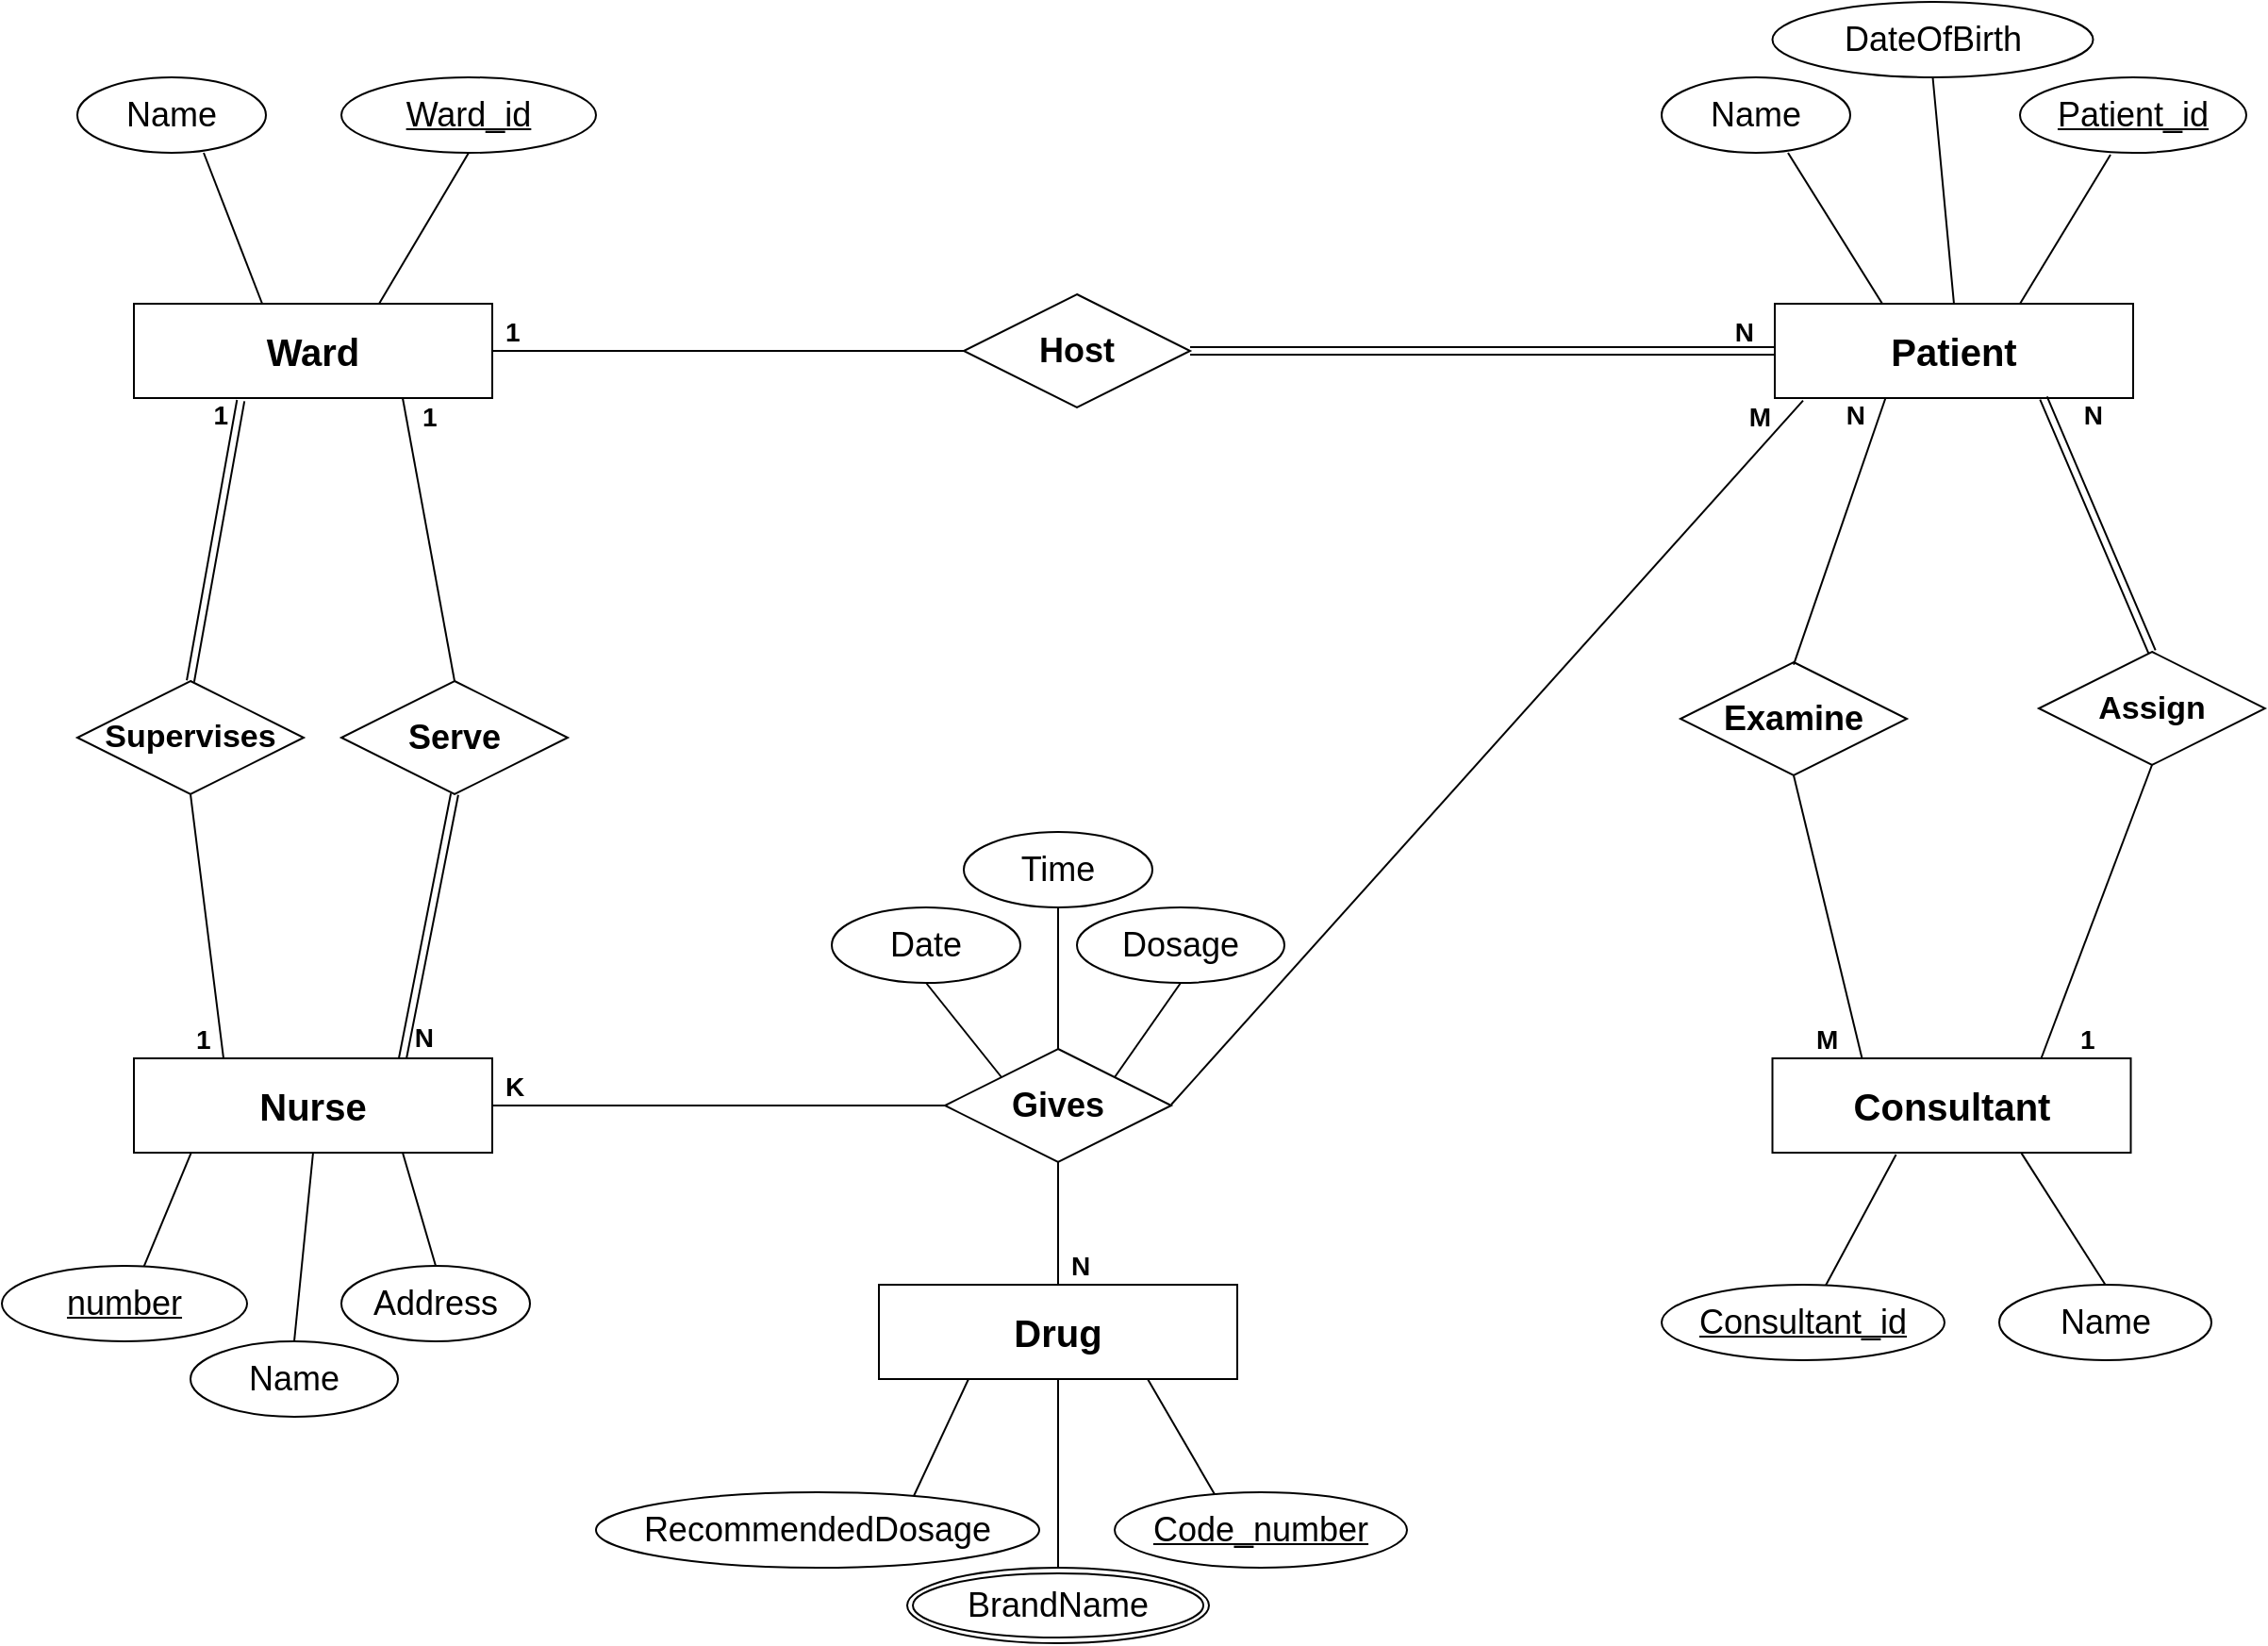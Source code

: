 <mxfile version="22.1.22" type="device">
  <diagram name="Page-1" id="YvsTHPCTIXLpTZI9YfE7">
    <mxGraphModel dx="1615" dy="871" grid="1" gridSize="10" guides="1" tooltips="1" connect="1" arrows="1" fold="1" page="1" pageScale="1" pageWidth="850" pageHeight="1100" math="0" shadow="0">
      <root>
        <mxCell id="0" />
        <mxCell id="1" parent="0" />
        <mxCell id="humndak8_3n1T79xHsqS-7" value="" style="endArrow=none;html=1;rounded=0;entryX=0.67;entryY=1;entryDx=0;entryDy=0;exitX=0.358;exitY=0;exitDx=0;exitDy=0;exitPerimeter=0;entryPerimeter=0;" parent="1" target="humndak8_3n1T79xHsqS-28" edge="1" source="humndak8_3n1T79xHsqS-33">
          <mxGeometry width="50" height="50" relative="1" as="geometry">
            <mxPoint x="259.04" y="320" as="sourcePoint" />
            <mxPoint x="170" y="275" as="targetPoint" />
          </mxGeometry>
        </mxCell>
        <mxCell id="humndak8_3n1T79xHsqS-18" value="" style="endArrow=none;html=1;rounded=0;exitX=0.75;exitY=0;exitDx=0;exitDy=0;entryX=0.5;entryY=1;entryDx=0;entryDy=0;" parent="1" target="humndak8_3n1T79xHsqS-27" edge="1">
          <mxGeometry width="50" height="50" relative="1" as="geometry">
            <mxPoint x="360" y="320" as="sourcePoint" />
            <mxPoint x="404" y="237.5" as="targetPoint" />
          </mxGeometry>
        </mxCell>
        <mxCell id="humndak8_3n1T79xHsqS-27" value="&lt;font style=&quot;font-size: 18px;&quot;&gt;Ward_id&lt;/font&gt;" style="ellipse;whiteSpace=wrap;html=1;align=center;fontStyle=4;" parent="1" vertex="1">
          <mxGeometry x="340" y="200" width="135" height="40" as="geometry" />
        </mxCell>
        <mxCell id="humndak8_3n1T79xHsqS-28" value="&lt;font style=&quot;font-size: 18px;&quot;&gt;Name&lt;/font&gt;" style="ellipse;whiteSpace=wrap;html=1;align=center;" parent="1" vertex="1">
          <mxGeometry x="200" y="200" width="100" height="40" as="geometry" />
        </mxCell>
        <mxCell id="humndak8_3n1T79xHsqS-33" value="&lt;b&gt;&lt;font style=&quot;font-size: 20px;&quot;&gt;Ward&lt;/font&gt;&lt;/b&gt;" style="whiteSpace=wrap;html=1;align=center;" parent="1" vertex="1">
          <mxGeometry x="230" y="320" width="190" height="50" as="geometry" />
        </mxCell>
        <mxCell id="humndak8_3n1T79xHsqS-34" value="" style="endArrow=none;html=1;rounded=0;entryX=0.67;entryY=1;entryDx=0;entryDy=0;exitX=0.3;exitY=0;exitDx=0;exitDy=0;entryPerimeter=0;exitPerimeter=0;" parent="1" target="humndak8_3n1T79xHsqS-40" edge="1" source="humndak8_3n1T79xHsqS-44">
          <mxGeometry width="50" height="50" relative="1" as="geometry">
            <mxPoint x="1129.04" y="320" as="sourcePoint" />
            <mxPoint x="1040" y="275" as="targetPoint" />
          </mxGeometry>
        </mxCell>
        <mxCell id="humndak8_3n1T79xHsqS-37" value="" style="endArrow=none;html=1;rounded=0;exitX=0.75;exitY=0;exitDx=0;exitDy=0;entryX=0.4;entryY=1.025;entryDx=0;entryDy=0;entryPerimeter=0;" parent="1" target="humndak8_3n1T79xHsqS-39" edge="1">
          <mxGeometry width="50" height="50" relative="1" as="geometry">
            <mxPoint x="1230" y="320" as="sourcePoint" />
            <mxPoint x="1274" y="237.5" as="targetPoint" />
          </mxGeometry>
        </mxCell>
        <mxCell id="humndak8_3n1T79xHsqS-39" value="&lt;font style=&quot;font-size: 18px;&quot;&gt;Patient_id&lt;/font&gt;" style="ellipse;whiteSpace=wrap;html=1;align=center;fontStyle=4;" parent="1" vertex="1">
          <mxGeometry x="1230" y="200" width="120" height="40" as="geometry" />
        </mxCell>
        <mxCell id="humndak8_3n1T79xHsqS-40" value="&lt;font style=&quot;font-size: 18px;&quot;&gt;Name&lt;/font&gt;" style="ellipse;whiteSpace=wrap;html=1;align=center;" parent="1" vertex="1">
          <mxGeometry x="1040" y="200" width="100" height="40" as="geometry" />
        </mxCell>
        <mxCell id="humndak8_3n1T79xHsqS-44" value="&lt;b&gt;&lt;font style=&quot;font-size: 20px;&quot;&gt;Patient&lt;/font&gt;&lt;/b&gt;" style="whiteSpace=wrap;html=1;align=center;" parent="1" vertex="1">
          <mxGeometry x="1100" y="320" width="190" height="50" as="geometry" />
        </mxCell>
        <mxCell id="humndak8_3n1T79xHsqS-47" value="&lt;font style=&quot;font-size: 18px;&quot;&gt;DateOfBirth&lt;/font&gt;" style="ellipse;whiteSpace=wrap;html=1;align=center;" parent="1" vertex="1">
          <mxGeometry x="1098.75" y="160" width="170" height="40" as="geometry" />
        </mxCell>
        <mxCell id="humndak8_3n1T79xHsqS-48" value="" style="endArrow=none;html=1;rounded=0;exitX=0.5;exitY=0;exitDx=0;exitDy=0;entryX=0.5;entryY=1;entryDx=0;entryDy=0;" parent="1" source="humndak8_3n1T79xHsqS-44" target="humndak8_3n1T79xHsqS-47" edge="1">
          <mxGeometry relative="1" as="geometry">
            <mxPoint x="1170" y="240" as="sourcePoint" />
            <mxPoint x="1330" y="240" as="targetPoint" />
          </mxGeometry>
        </mxCell>
        <mxCell id="humndak8_3n1T79xHsqS-56" value="&lt;b&gt;&lt;font style=&quot;font-size: 18px;&quot;&gt;Host&lt;/font&gt;&lt;/b&gt;" style="shape=rhombus;perimeter=rhombusPerimeter;whiteSpace=wrap;html=1;align=center;" parent="1" vertex="1">
          <mxGeometry x="670" y="315" width="120" height="60" as="geometry" />
        </mxCell>
        <mxCell id="humndak8_3n1T79xHsqS-57" value="" style="shape=link;html=1;rounded=0;entryX=0;entryY=0.5;entryDx=0;entryDy=0;exitX=1;exitY=0.5;exitDx=0;exitDy=0;" parent="1" source="humndak8_3n1T79xHsqS-56" target="humndak8_3n1T79xHsqS-44" edge="1">
          <mxGeometry relative="1" as="geometry">
            <mxPoint x="790" y="344.5" as="sourcePoint" />
            <mxPoint x="950" y="344.5" as="targetPoint" />
            <Array as="points">
              <mxPoint x="810" y="345" />
            </Array>
          </mxGeometry>
        </mxCell>
        <mxCell id="humndak8_3n1T79xHsqS-58" value="&lt;b&gt;&lt;font style=&quot;font-size: 14px;&quot;&gt;N&lt;/font&gt;&lt;/b&gt;" style="resizable=0;html=1;whiteSpace=wrap;align=right;verticalAlign=bottom;" parent="humndak8_3n1T79xHsqS-57" connectable="0" vertex="1">
          <mxGeometry x="1" relative="1" as="geometry">
            <mxPoint x="-10" as="offset" />
          </mxGeometry>
        </mxCell>
        <mxCell id="humndak8_3n1T79xHsqS-61" value="" style="endArrow=none;html=1;rounded=0;entryX=0.5;entryY=0;entryDx=0;entryDy=0;exitX=0.5;exitY=1;exitDx=0;exitDy=0;" parent="1" source="humndak8_3n1T79xHsqS-71" target="humndak8_3n1T79xHsqS-67" edge="1">
          <mxGeometry width="50" height="50" relative="1" as="geometry">
            <mxPoint x="259.04" y="720" as="sourcePoint" />
            <mxPoint x="170" y="675" as="targetPoint" />
          </mxGeometry>
        </mxCell>
        <mxCell id="humndak8_3n1T79xHsqS-62" value="" style="endArrow=none;html=1;rounded=0;entryX=0.75;entryY=1;entryDx=0;entryDy=0;exitX=0.5;exitY=0;exitDx=0;exitDy=0;" parent="1" source="humndak8_3n1T79xHsqS-68" target="humndak8_3n1T79xHsqS-71" edge="1">
          <mxGeometry width="50" height="50" relative="1" as="geometry">
            <mxPoint x="298.08" y="720" as="sourcePoint" />
            <mxPoint x="260" y="635" as="targetPoint" />
          </mxGeometry>
        </mxCell>
        <mxCell id="humndak8_3n1T79xHsqS-64" value="" style="endArrow=none;html=1;rounded=0;entryX=0.571;entryY=0.073;entryDx=0;entryDy=0;entryPerimeter=0;exitX=0.163;exitY=0.972;exitDx=0;exitDy=0;exitPerimeter=0;" parent="1" source="humndak8_3n1T79xHsqS-71" target="humndak8_3n1T79xHsqS-66" edge="1">
          <mxGeometry width="50" height="50" relative="1" as="geometry">
            <mxPoint x="290" y="810" as="sourcePoint" />
            <mxPoint x="404" y="637.5" as="targetPoint" />
            <Array as="points" />
          </mxGeometry>
        </mxCell>
        <mxCell id="humndak8_3n1T79xHsqS-66" value="&lt;font style=&quot;font-size: 18px;&quot;&gt;number&lt;/font&gt;" style="ellipse;whiteSpace=wrap;html=1;align=center;fontStyle=4;" parent="1" vertex="1">
          <mxGeometry x="160" y="830" width="130" height="40" as="geometry" />
        </mxCell>
        <mxCell id="humndak8_3n1T79xHsqS-67" value="&lt;font style=&quot;font-size: 18px;&quot;&gt;Name&lt;/font&gt;" style="ellipse;whiteSpace=wrap;html=1;align=center;" parent="1" vertex="1">
          <mxGeometry x="260" y="870" width="110" height="40" as="geometry" />
        </mxCell>
        <mxCell id="humndak8_3n1T79xHsqS-68" value="&lt;font style=&quot;font-size: 18px;&quot;&gt;Address&lt;/font&gt;" style="ellipse;whiteSpace=wrap;html=1;align=center;" parent="1" vertex="1">
          <mxGeometry x="340" y="830" width="100" height="40" as="geometry" />
        </mxCell>
        <mxCell id="humndak8_3n1T79xHsqS-71" value="&lt;b&gt;&lt;font style=&quot;font-size: 20px;&quot;&gt;Nurse&lt;/font&gt;&lt;/b&gt;" style="whiteSpace=wrap;html=1;align=center;" parent="1" vertex="1">
          <mxGeometry x="230" y="720" width="190" height="50" as="geometry" />
        </mxCell>
        <mxCell id="humndak8_3n1T79xHsqS-74" value="&lt;b&gt;&lt;font style=&quot;font-size: 18px;&quot;&gt;Serve&lt;/font&gt;&lt;/b&gt;" style="shape=rhombus;perimeter=rhombusPerimeter;whiteSpace=wrap;html=1;align=center;" parent="1" vertex="1">
          <mxGeometry x="340" y="520" width="120" height="60" as="geometry" />
        </mxCell>
        <mxCell id="humndak8_3n1T79xHsqS-77" value="" style="shape=link;html=1;rounded=0;exitX=0.5;exitY=1;exitDx=0;exitDy=0;entryX=0.75;entryY=0;entryDx=0;entryDy=0;" parent="1" source="humndak8_3n1T79xHsqS-74" target="humndak8_3n1T79xHsqS-71" edge="1">
          <mxGeometry relative="1" as="geometry">
            <mxPoint x="290" y="560" as="sourcePoint" />
            <mxPoint x="450" y="560" as="targetPoint" />
          </mxGeometry>
        </mxCell>
        <mxCell id="humndak8_3n1T79xHsqS-78" value="&lt;b&gt;&lt;font style=&quot;font-size: 14px;&quot;&gt;N&lt;/font&gt;&lt;/b&gt;" style="resizable=0;html=1;whiteSpace=wrap;align=right;verticalAlign=bottom;" parent="humndak8_3n1T79xHsqS-77" connectable="0" vertex="1">
          <mxGeometry x="1" relative="1" as="geometry">
            <mxPoint x="18" as="offset" />
          </mxGeometry>
        </mxCell>
        <mxCell id="humndak8_3n1T79xHsqS-81" value="" style="endArrow=none;html=1;rounded=0;entryX=0.571;entryY=0.073;entryDx=0;entryDy=0;entryPerimeter=0;exitX=0.345;exitY=1.02;exitDx=0;exitDy=0;exitPerimeter=0;" parent="1" source="humndak8_3n1T79xHsqS-85" target="humndak8_3n1T79xHsqS-82" edge="1">
          <mxGeometry width="50" height="50" relative="1" as="geometry">
            <mxPoint x="1158.75" y="810" as="sourcePoint" />
            <mxPoint x="1272.75" y="637.5" as="targetPoint" />
            <Array as="points" />
          </mxGeometry>
        </mxCell>
        <mxCell id="humndak8_3n1T79xHsqS-82" value="&lt;font style=&quot;font-size: 18px;&quot;&gt;Consultant_id&lt;/font&gt;" style="ellipse;whiteSpace=wrap;html=1;align=center;fontStyle=4;" parent="1" vertex="1">
          <mxGeometry x="1040" y="840" width="150" height="40" as="geometry" />
        </mxCell>
        <mxCell id="humndak8_3n1T79xHsqS-85" value="&lt;b&gt;&lt;font style=&quot;font-size: 20px;&quot;&gt;Consultant&lt;/font&gt;&lt;/b&gt;" style="whiteSpace=wrap;html=1;align=center;" parent="1" vertex="1">
          <mxGeometry x="1098.75" y="720" width="190" height="50" as="geometry" />
        </mxCell>
        <mxCell id="humndak8_3n1T79xHsqS-88" value="&lt;font style=&quot;font-size: 18px;&quot;&gt;Name&lt;/font&gt;" style="ellipse;whiteSpace=wrap;html=1;align=center;" parent="1" vertex="1">
          <mxGeometry x="1219" y="840" width="112.5" height="40" as="geometry" />
        </mxCell>
        <mxCell id="humndak8_3n1T79xHsqS-93" value="" style="endArrow=none;html=1;rounded=0;exitX=0.5;exitY=0;exitDx=0;exitDy=0;entryX=0.695;entryY=1.006;entryDx=0;entryDy=0;entryPerimeter=0;" parent="1" source="humndak8_3n1T79xHsqS-88" target="humndak8_3n1T79xHsqS-85" edge="1">
          <mxGeometry relative="1" as="geometry">
            <mxPoint x="1140" y="740" as="sourcePoint" />
            <mxPoint x="1300" y="740" as="targetPoint" />
          </mxGeometry>
        </mxCell>
        <mxCell id="humndak8_3n1T79xHsqS-94" value="&lt;b&gt;&lt;font style=&quot;font-size: 18px;&quot;&gt;Gives&lt;/font&gt;&lt;/b&gt;" style="shape=rhombus;perimeter=rhombusPerimeter;whiteSpace=wrap;html=1;align=center;" parent="1" vertex="1">
          <mxGeometry x="660" y="715" width="120" height="60" as="geometry" />
        </mxCell>
        <mxCell id="humndak8_3n1T79xHsqS-95" value="" style="endArrow=none;html=1;rounded=0;exitX=1;exitY=0.5;exitDx=0;exitDy=0;entryX=0;entryY=0.5;entryDx=0;entryDy=0;" parent="1" source="humndak8_3n1T79xHsqS-71" target="humndak8_3n1T79xHsqS-94" edge="1">
          <mxGeometry relative="1" as="geometry">
            <mxPoint x="610" y="740" as="sourcePoint" />
            <mxPoint x="770" y="740" as="targetPoint" />
          </mxGeometry>
        </mxCell>
        <mxCell id="humndak8_3n1T79xHsqS-96" value="&lt;b style=&quot;font-size: 14px;&quot;&gt;K&lt;/b&gt;" style="resizable=0;html=1;whiteSpace=wrap;align=left;verticalAlign=bottom;" parent="humndak8_3n1T79xHsqS-95" connectable="0" vertex="1">
          <mxGeometry x="-1" relative="1" as="geometry">
            <mxPoint x="5" as="offset" />
          </mxGeometry>
        </mxCell>
        <mxCell id="humndak8_3n1T79xHsqS-99" value="" style="endArrow=none;html=1;rounded=0;entryX=0.079;entryY=1.027;entryDx=0;entryDy=0;entryPerimeter=0;" parent="1" target="humndak8_3n1T79xHsqS-44" edge="1">
          <mxGeometry relative="1" as="geometry">
            <mxPoint x="780" y="744.52" as="sourcePoint" />
            <mxPoint x="940" y="744.52" as="targetPoint" />
          </mxGeometry>
        </mxCell>
        <mxCell id="humndak8_3n1T79xHsqS-100" value="&lt;b style=&quot;font-size: 14px;&quot;&gt;M&lt;/b&gt;" style="resizable=0;html=1;whiteSpace=wrap;align=right;verticalAlign=bottom;" parent="humndak8_3n1T79xHsqS-99" connectable="0" vertex="1">
          <mxGeometry x="1" relative="1" as="geometry">
            <mxPoint x="-16" y="19" as="offset" />
          </mxGeometry>
        </mxCell>
        <mxCell id="humndak8_3n1T79xHsqS-102" value="&lt;font style=&quot;font-size: 18px;&quot;&gt;Date&lt;/font&gt;" style="ellipse;whiteSpace=wrap;html=1;align=center;" parent="1" vertex="1">
          <mxGeometry x="600" y="640" width="100" height="40" as="geometry" />
        </mxCell>
        <mxCell id="humndak8_3n1T79xHsqS-103" value="&lt;font style=&quot;font-size: 18px;&quot;&gt;Time&lt;/font&gt;" style="ellipse;whiteSpace=wrap;html=1;align=center;" parent="1" vertex="1">
          <mxGeometry x="670" y="600" width="100" height="40" as="geometry" />
        </mxCell>
        <mxCell id="humndak8_3n1T79xHsqS-104" value="&lt;font style=&quot;font-size: 18px;&quot;&gt;Dosage&lt;/font&gt;" style="ellipse;whiteSpace=wrap;html=1;align=center;" parent="1" vertex="1">
          <mxGeometry x="730" y="640" width="110" height="40" as="geometry" />
        </mxCell>
        <mxCell id="humndak8_3n1T79xHsqS-107" value="" style="endArrow=none;html=1;rounded=0;exitX=0.5;exitY=1;exitDx=0;exitDy=0;entryX=0;entryY=0;entryDx=0;entryDy=0;" parent="1" source="humndak8_3n1T79xHsqS-102" target="humndak8_3n1T79xHsqS-94" edge="1">
          <mxGeometry relative="1" as="geometry">
            <mxPoint x="610" y="740" as="sourcePoint" />
            <mxPoint x="770" y="740" as="targetPoint" />
          </mxGeometry>
        </mxCell>
        <mxCell id="humndak8_3n1T79xHsqS-108" value="" style="endArrow=none;html=1;rounded=0;exitX=0.5;exitY=1;exitDx=0;exitDy=0;entryX=0.5;entryY=0;entryDx=0;entryDy=0;" parent="1" source="humndak8_3n1T79xHsqS-103" target="humndak8_3n1T79xHsqS-94" edge="1">
          <mxGeometry relative="1" as="geometry">
            <mxPoint x="610" y="740" as="sourcePoint" />
            <mxPoint x="770" y="740" as="targetPoint" />
          </mxGeometry>
        </mxCell>
        <mxCell id="humndak8_3n1T79xHsqS-109" value="" style="endArrow=none;html=1;rounded=0;entryX=1;entryY=0;entryDx=0;entryDy=0;exitX=0.5;exitY=1;exitDx=0;exitDy=0;" parent="1" source="humndak8_3n1T79xHsqS-104" target="humndak8_3n1T79xHsqS-94" edge="1">
          <mxGeometry relative="1" as="geometry">
            <mxPoint x="610" y="740" as="sourcePoint" />
            <mxPoint x="750" y="740" as="targetPoint" />
          </mxGeometry>
        </mxCell>
        <mxCell id="1n8pQrtTzbXZI0dGJZr5-10" value="" style="endArrow=none;html=1;rounded=0;entryX=0.712;entryY=0.113;entryDx=0;entryDy=0;exitX=0.25;exitY=1;exitDx=0;exitDy=0;entryPerimeter=0;" edge="1" parent="1" source="1n8pQrtTzbXZI0dGJZr5-14" target="1n8pQrtTzbXZI0dGJZr5-13">
          <mxGeometry width="50" height="50" relative="1" as="geometry">
            <mxPoint x="654.04" y="840" as="sourcePoint" />
            <mxPoint x="565" y="795" as="targetPoint" />
          </mxGeometry>
        </mxCell>
        <mxCell id="1n8pQrtTzbXZI0dGJZr5-11" value="" style="endArrow=none;html=1;rounded=0;exitX=0.75;exitY=1;exitDx=0;exitDy=0;entryX=0.351;entryY=0.087;entryDx=0;entryDy=0;entryPerimeter=0;" edge="1" parent="1" target="1n8pQrtTzbXZI0dGJZr5-12" source="1n8pQrtTzbXZI0dGJZr5-14">
          <mxGeometry width="50" height="50" relative="1" as="geometry">
            <mxPoint x="755" y="840" as="sourcePoint" />
            <mxPoint x="799" y="757.5" as="targetPoint" />
          </mxGeometry>
        </mxCell>
        <mxCell id="1n8pQrtTzbXZI0dGJZr5-12" value="&lt;font style=&quot;font-size: 18px;&quot;&gt;Code_number&lt;/font&gt;" style="ellipse;whiteSpace=wrap;html=1;align=center;fontStyle=4;" vertex="1" parent="1">
          <mxGeometry x="750" y="950" width="155" height="40" as="geometry" />
        </mxCell>
        <mxCell id="1n8pQrtTzbXZI0dGJZr5-13" value="&lt;font style=&quot;font-size: 18px;&quot;&gt;RecommendedDosage&lt;/font&gt;" style="ellipse;whiteSpace=wrap;html=1;align=center;" vertex="1" parent="1">
          <mxGeometry x="475" y="950" width="235" height="40" as="geometry" />
        </mxCell>
        <mxCell id="1n8pQrtTzbXZI0dGJZr5-14" value="&lt;b&gt;&lt;font style=&quot;font-size: 20px;&quot;&gt;Drug&lt;/font&gt;&lt;/b&gt;" style="whiteSpace=wrap;html=1;align=center;" vertex="1" parent="1">
          <mxGeometry x="625" y="840" width="190" height="50" as="geometry" />
        </mxCell>
        <mxCell id="1n8pQrtTzbXZI0dGJZr5-18" value="&lt;font style=&quot;font-size: 18px;&quot;&gt;BrandName&lt;/font&gt;" style="ellipse;shape=doubleEllipse;margin=3;whiteSpace=wrap;html=1;align=center;" vertex="1" parent="1">
          <mxGeometry x="640" y="990" width="160" height="40" as="geometry" />
        </mxCell>
        <mxCell id="1n8pQrtTzbXZI0dGJZr5-19" value="" style="endArrow=none;html=1;rounded=0;entryX=0.5;entryY=0;entryDx=0;entryDy=0;" edge="1" parent="1" target="1n8pQrtTzbXZI0dGJZr5-18">
          <mxGeometry width="50" height="50" relative="1" as="geometry">
            <mxPoint x="720" y="890" as="sourcePoint" />
            <mxPoint x="635" y="809" as="targetPoint" />
          </mxGeometry>
        </mxCell>
        <mxCell id="1n8pQrtTzbXZI0dGJZr5-20" value="" style="endArrow=none;html=1;rounded=0;exitX=0.75;exitY=1;exitDx=0;exitDy=0;entryX=0.5;entryY=0;entryDx=0;entryDy=0;" edge="1" parent="1" source="humndak8_3n1T79xHsqS-33" target="humndak8_3n1T79xHsqS-74">
          <mxGeometry relative="1" as="geometry">
            <mxPoint x="340" y="420" as="sourcePoint" />
            <mxPoint x="580" y="420" as="targetPoint" />
          </mxGeometry>
        </mxCell>
        <mxCell id="1n8pQrtTzbXZI0dGJZr5-21" value="&lt;b&gt;&lt;font style=&quot;font-size: 14px;&quot;&gt;1&lt;/font&gt;&lt;/b&gt;" style="resizable=0;html=1;whiteSpace=wrap;align=left;verticalAlign=bottom;" connectable="0" vertex="1" parent="1n8pQrtTzbXZI0dGJZr5-20">
          <mxGeometry x="-1" relative="1" as="geometry">
            <mxPoint x="8" y="20" as="offset" />
          </mxGeometry>
        </mxCell>
        <mxCell id="1n8pQrtTzbXZI0dGJZr5-22" value="&lt;div style=&quot;font-size: 17px;&quot;&gt;&lt;font style=&quot;font-size: 17px;&quot;&gt;&lt;b&gt;&lt;font style=&quot;font-size: 17px;&quot;&gt;Supervises&lt;/font&gt;&lt;/b&gt;&lt;/font&gt;&lt;/div&gt;" style="shape=rhombus;perimeter=rhombusPerimeter;whiteSpace=wrap;html=1;align=center;" vertex="1" parent="1">
          <mxGeometry x="200" y="520" width="120" height="60" as="geometry" />
        </mxCell>
        <mxCell id="1n8pQrtTzbXZI0dGJZr5-24" value="" style="shape=link;html=1;rounded=0;exitX=0.5;exitY=0;exitDx=0;exitDy=0;entryX=0.298;entryY=1.027;entryDx=0;entryDy=0;entryPerimeter=0;" edge="1" parent="1" source="1n8pQrtTzbXZI0dGJZr5-22" target="humndak8_3n1T79xHsqS-33">
          <mxGeometry relative="1" as="geometry">
            <mxPoint x="10" y="480" as="sourcePoint" />
            <mxPoint x="220" y="480" as="targetPoint" />
          </mxGeometry>
        </mxCell>
        <mxCell id="1n8pQrtTzbXZI0dGJZr5-25" value="&lt;b&gt;&lt;font style=&quot;font-size: 14px;&quot;&gt;1&lt;/font&gt;&lt;/b&gt;" style="resizable=0;html=1;whiteSpace=wrap;align=right;verticalAlign=bottom;" connectable="0" vertex="1" parent="1n8pQrtTzbXZI0dGJZr5-24">
          <mxGeometry x="1" relative="1" as="geometry">
            <mxPoint x="-5" y="18" as="offset" />
          </mxGeometry>
        </mxCell>
        <mxCell id="1n8pQrtTzbXZI0dGJZr5-26" value="" style="endArrow=none;html=1;rounded=0;exitX=0.25;exitY=0;exitDx=0;exitDy=0;entryX=0.5;entryY=1;entryDx=0;entryDy=0;" edge="1" parent="1" source="humndak8_3n1T79xHsqS-71" target="1n8pQrtTzbXZI0dGJZr5-22">
          <mxGeometry relative="1" as="geometry">
            <mxPoint x="383" y="380" as="sourcePoint" />
            <mxPoint x="410" y="530" as="targetPoint" />
          </mxGeometry>
        </mxCell>
        <mxCell id="1n8pQrtTzbXZI0dGJZr5-27" value="&lt;b&gt;&lt;font style=&quot;font-size: 14px;&quot;&gt;1&lt;/font&gt;&lt;/b&gt;" style="resizable=0;html=1;whiteSpace=wrap;align=left;verticalAlign=bottom;" connectable="0" vertex="1" parent="1n8pQrtTzbXZI0dGJZr5-26">
          <mxGeometry x="-1" relative="1" as="geometry">
            <mxPoint x="-17" as="offset" />
          </mxGeometry>
        </mxCell>
        <mxCell id="1n8pQrtTzbXZI0dGJZr5-28" value="" style="endArrow=none;html=1;rounded=0;exitX=1;exitY=0.5;exitDx=0;exitDy=0;entryX=0;entryY=0.5;entryDx=0;entryDy=0;" edge="1" parent="1" source="humndak8_3n1T79xHsqS-33" target="humndak8_3n1T79xHsqS-56">
          <mxGeometry relative="1" as="geometry">
            <mxPoint x="383" y="380" as="sourcePoint" />
            <mxPoint x="410" y="530" as="targetPoint" />
          </mxGeometry>
        </mxCell>
        <mxCell id="1n8pQrtTzbXZI0dGJZr5-29" value="&lt;b&gt;&lt;font style=&quot;font-size: 14px;&quot;&gt;1&lt;/font&gt;&lt;/b&gt;" style="resizable=0;html=1;whiteSpace=wrap;align=left;verticalAlign=bottom;" connectable="0" vertex="1" parent="1n8pQrtTzbXZI0dGJZr5-28">
          <mxGeometry x="-1" relative="1" as="geometry">
            <mxPoint x="5" as="offset" />
          </mxGeometry>
        </mxCell>
        <mxCell id="1n8pQrtTzbXZI0dGJZr5-30" value="&lt;b&gt;&lt;font style=&quot;font-size: 18px;&quot;&gt;Examine&lt;/font&gt;&lt;/b&gt;" style="shape=rhombus;perimeter=rhombusPerimeter;whiteSpace=wrap;html=1;align=center;" vertex="1" parent="1">
          <mxGeometry x="1050" y="510" width="120" height="60" as="geometry" />
        </mxCell>
        <mxCell id="1n8pQrtTzbXZI0dGJZr5-33" value="" style="endArrow=none;html=1;rounded=0;exitX=0.309;exitY=0.973;exitDx=0;exitDy=0;entryX=0.5;entryY=0;entryDx=0;entryDy=0;exitPerimeter=0;" edge="1" parent="1">
          <mxGeometry relative="1" as="geometry">
            <mxPoint x="1158.71" y="370" as="sourcePoint" />
            <mxPoint x="1110" y="511.35" as="targetPoint" />
          </mxGeometry>
        </mxCell>
        <mxCell id="1n8pQrtTzbXZI0dGJZr5-34" value="&lt;b style=&quot;font-size: 14px;&quot;&gt;M&lt;/b&gt;" style="resizable=0;html=1;whiteSpace=wrap;align=left;verticalAlign=bottom;" connectable="0" vertex="1" parent="1n8pQrtTzbXZI0dGJZr5-33">
          <mxGeometry x="-1" relative="1" as="geometry">
            <mxPoint x="-39" y="350" as="offset" />
          </mxGeometry>
        </mxCell>
        <mxCell id="1n8pQrtTzbXZI0dGJZr5-35" value="&lt;div style=&quot;font-size: 17px;&quot;&gt;&lt;font style=&quot;font-size: 17px;&quot;&gt;&lt;b&gt;&lt;font style=&quot;font-size: 17px;&quot;&gt;Assign&lt;/font&gt;&lt;/b&gt;&lt;/font&gt;&lt;/div&gt;" style="shape=rhombus;perimeter=rhombusPerimeter;whiteSpace=wrap;html=1;align=center;" vertex="1" parent="1">
          <mxGeometry x="1240" y="504.5" width="120" height="60" as="geometry" />
        </mxCell>
        <mxCell id="1n8pQrtTzbXZI0dGJZr5-36" value="" style="shape=link;html=1;rounded=0;exitX=0.5;exitY=0;exitDx=0;exitDy=0;entryX=0.75;entryY=1;entryDx=0;entryDy=0;" edge="1" parent="1" source="1n8pQrtTzbXZI0dGJZr5-35" target="humndak8_3n1T79xHsqS-44">
          <mxGeometry relative="1" as="geometry">
            <mxPoint x="1050" y="464.5" as="sourcePoint" />
            <mxPoint x="1327" y="355.5" as="targetPoint" />
          </mxGeometry>
        </mxCell>
        <mxCell id="1n8pQrtTzbXZI0dGJZr5-37" value="&lt;b style=&quot;font-size: 14px;&quot;&gt;N&lt;/b&gt;" style="resizable=0;html=1;whiteSpace=wrap;align=right;verticalAlign=bottom;" connectable="0" vertex="1" parent="1n8pQrtTzbXZI0dGJZr5-36">
          <mxGeometry x="1" relative="1" as="geometry">
            <mxPoint x="33" y="20" as="offset" />
          </mxGeometry>
        </mxCell>
        <mxCell id="1n8pQrtTzbXZI0dGJZr5-38" value="" style="endArrow=none;html=1;rounded=0;exitX=0.75;exitY=0;exitDx=0;exitDy=0;entryX=0.5;entryY=1;entryDx=0;entryDy=0;" edge="1" parent="1" target="1n8pQrtTzbXZI0dGJZr5-35" source="humndak8_3n1T79xHsqS-85">
          <mxGeometry relative="1" as="geometry">
            <mxPoint x="1318" y="704.5" as="sourcePoint" />
            <mxPoint x="1450" y="514.5" as="targetPoint" />
          </mxGeometry>
        </mxCell>
        <mxCell id="1n8pQrtTzbXZI0dGJZr5-39" value="&lt;b&gt;&lt;font style=&quot;font-size: 14px;&quot;&gt;1&lt;/font&gt;&lt;/b&gt;" style="resizable=0;html=1;whiteSpace=wrap;align=left;verticalAlign=bottom;" connectable="0" vertex="1" parent="1n8pQrtTzbXZI0dGJZr5-38">
          <mxGeometry x="-1" relative="1" as="geometry">
            <mxPoint x="19" as="offset" />
          </mxGeometry>
        </mxCell>
        <mxCell id="1n8pQrtTzbXZI0dGJZr5-40" value="" style="endArrow=none;html=1;rounded=0;exitX=0.25;exitY=0;exitDx=0;exitDy=0;entryX=0.5;entryY=1;entryDx=0;entryDy=0;" edge="1" parent="1" source="humndak8_3n1T79xHsqS-85" target="1n8pQrtTzbXZI0dGJZr5-30">
          <mxGeometry relative="1" as="geometry">
            <mxPoint x="1168.71" y="380" as="sourcePoint" />
            <mxPoint x="1120" y="521.35" as="targetPoint" />
          </mxGeometry>
        </mxCell>
        <mxCell id="1n8pQrtTzbXZI0dGJZr5-42" value="&lt;font size=&quot;1&quot;&gt;&lt;b style=&quot;font-size: 14px;&quot;&gt;N&lt;/b&gt;&lt;/font&gt;" style="resizable=0;html=1;whiteSpace=wrap;align=right;verticalAlign=bottom;" connectable="0" vertex="1" parent="1">
          <mxGeometry x="1149.995" y="389.999" as="geometry" />
        </mxCell>
        <mxCell id="1n8pQrtTzbXZI0dGJZr5-43" value="" style="endArrow=none;html=1;rounded=0;exitX=0.5;exitY=0;exitDx=0;exitDy=0;entryX=0.5;entryY=1;entryDx=0;entryDy=0;" edge="1" parent="1" source="1n8pQrtTzbXZI0dGJZr5-14" target="humndak8_3n1T79xHsqS-94">
          <mxGeometry relative="1" as="geometry">
            <mxPoint x="430" y="755" as="sourcePoint" />
            <mxPoint x="670" y="755" as="targetPoint" />
          </mxGeometry>
        </mxCell>
        <mxCell id="1n8pQrtTzbXZI0dGJZr5-44" value="&lt;b style=&quot;font-size: 14px;&quot;&gt;N&lt;/b&gt;" style="resizable=0;html=1;whiteSpace=wrap;align=left;verticalAlign=bottom;" connectable="0" vertex="1" parent="1n8pQrtTzbXZI0dGJZr5-43">
          <mxGeometry x="-1" relative="1" as="geometry">
            <mxPoint x="5" as="offset" />
          </mxGeometry>
        </mxCell>
      </root>
    </mxGraphModel>
  </diagram>
</mxfile>
